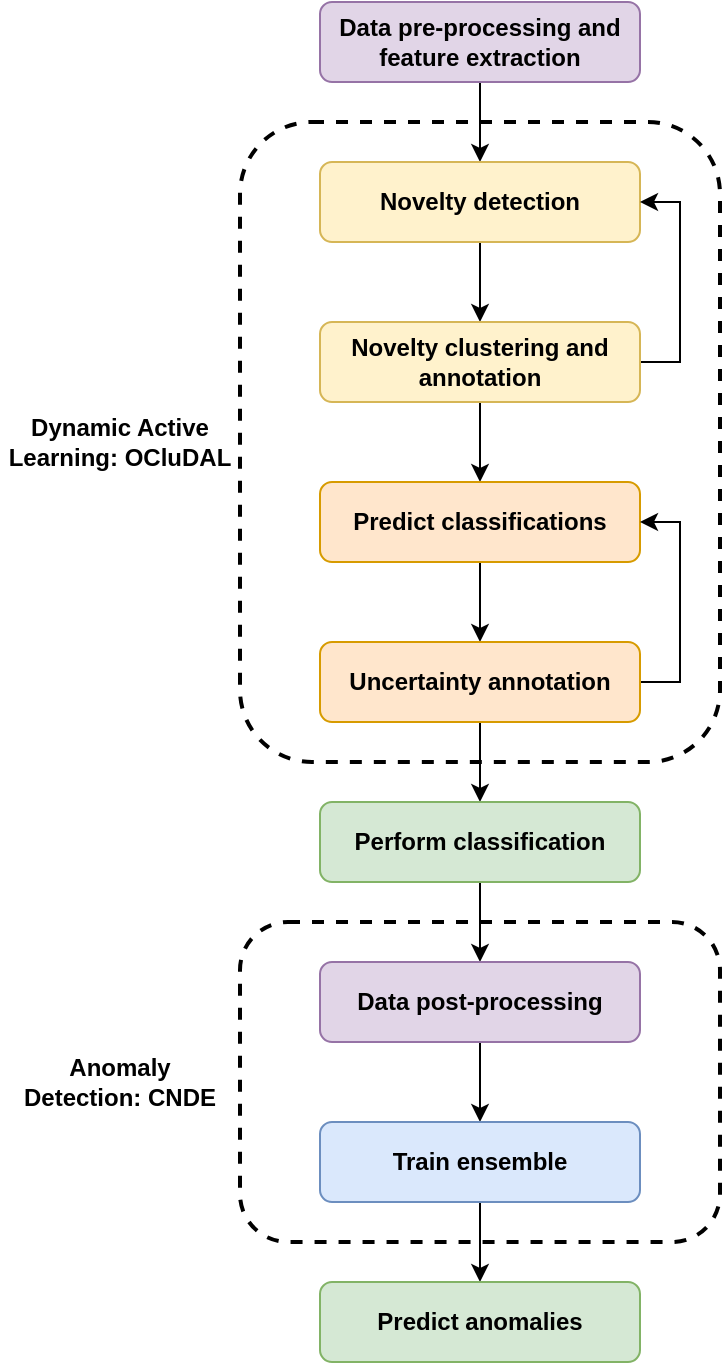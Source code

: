 <mxfile version="21.0.8" type="github">
  <diagram name="Page-1" id="LFSzCcOkwn5fy_SzWpoG">
    <mxGraphModel dx="560" dy="821" grid="1" gridSize="10" guides="1" tooltips="1" connect="1" arrows="1" fold="1" page="1" pageScale="1" pageWidth="827" pageHeight="1169" math="0" shadow="0">
      <root>
        <mxCell id="0" />
        <mxCell id="1" parent="0" />
        <mxCell id="9-J86cphxurWLW8eX2XV-5" value="" style="edgeStyle=orthogonalEdgeStyle;rounded=0;orthogonalLoop=1;jettySize=auto;html=1;" edge="1" parent="1" source="9-J86cphxurWLW8eX2XV-1" target="9-J86cphxurWLW8eX2XV-2">
          <mxGeometry relative="1" as="geometry" />
        </mxCell>
        <mxCell id="9-J86cphxurWLW8eX2XV-1" value="&lt;div&gt;&lt;b&gt;Data pre-processing and feature extraction&lt;/b&gt;&lt;/div&gt;" style="rounded=1;whiteSpace=wrap;html=1;fillColor=#e1d5e7;strokeColor=#9673a6;" vertex="1" parent="1">
          <mxGeometry x="240" y="160" width="160" height="40" as="geometry" />
        </mxCell>
        <mxCell id="9-J86cphxurWLW8eX2XV-4" value="" style="edgeStyle=orthogonalEdgeStyle;rounded=0;orthogonalLoop=1;jettySize=auto;html=1;" edge="1" parent="1" source="9-J86cphxurWLW8eX2XV-2" target="9-J86cphxurWLW8eX2XV-3">
          <mxGeometry relative="1" as="geometry" />
        </mxCell>
        <mxCell id="9-J86cphxurWLW8eX2XV-2" value="&lt;b&gt;Novelty detection&lt;br&gt;&lt;/b&gt;" style="rounded=1;whiteSpace=wrap;html=1;fillColor=#fff2cc;strokeColor=#d6b656;" vertex="1" parent="1">
          <mxGeometry x="240" y="240" width="160" height="40" as="geometry" />
        </mxCell>
        <mxCell id="9-J86cphxurWLW8eX2XV-8" value="" style="edgeStyle=orthogonalEdgeStyle;rounded=0;orthogonalLoop=1;jettySize=auto;html=1;" edge="1" parent="1" source="9-J86cphxurWLW8eX2XV-3" target="9-J86cphxurWLW8eX2XV-7">
          <mxGeometry relative="1" as="geometry" />
        </mxCell>
        <mxCell id="9-J86cphxurWLW8eX2XV-19" style="edgeStyle=orthogonalEdgeStyle;rounded=0;orthogonalLoop=1;jettySize=auto;html=1;entryX=1;entryY=0.5;entryDx=0;entryDy=0;exitX=1;exitY=0.5;exitDx=0;exitDy=0;" edge="1" parent="1" source="9-J86cphxurWLW8eX2XV-3" target="9-J86cphxurWLW8eX2XV-2">
          <mxGeometry relative="1" as="geometry">
            <Array as="points">
              <mxPoint x="420" y="340" />
              <mxPoint x="420" y="260" />
            </Array>
          </mxGeometry>
        </mxCell>
        <mxCell id="9-J86cphxurWLW8eX2XV-3" value="&lt;b&gt;Novelty clustering and annotation&lt;br&gt;&lt;/b&gt;" style="rounded=1;whiteSpace=wrap;html=1;fillColor=#fff2cc;strokeColor=#d6b656;" vertex="1" parent="1">
          <mxGeometry x="240" y="320" width="160" height="40" as="geometry" />
        </mxCell>
        <mxCell id="9-J86cphxurWLW8eX2XV-11" value="" style="edgeStyle=orthogonalEdgeStyle;rounded=0;orthogonalLoop=1;jettySize=auto;html=1;" edge="1" parent="1" source="9-J86cphxurWLW8eX2XV-7" target="9-J86cphxurWLW8eX2XV-9">
          <mxGeometry relative="1" as="geometry" />
        </mxCell>
        <mxCell id="9-J86cphxurWLW8eX2XV-7" value="&lt;b&gt;Predict classifications&lt;br&gt;&lt;/b&gt;" style="rounded=1;whiteSpace=wrap;html=1;fillColor=#ffe6cc;strokeColor=#d79b00;" vertex="1" parent="1">
          <mxGeometry x="240" y="400" width="160" height="40" as="geometry" />
        </mxCell>
        <mxCell id="9-J86cphxurWLW8eX2XV-15" value="" style="edgeStyle=orthogonalEdgeStyle;rounded=0;orthogonalLoop=1;jettySize=auto;html=1;" edge="1" parent="1" source="9-J86cphxurWLW8eX2XV-9" target="9-J86cphxurWLW8eX2XV-14">
          <mxGeometry relative="1" as="geometry" />
        </mxCell>
        <mxCell id="9-J86cphxurWLW8eX2XV-20" style="edgeStyle=orthogonalEdgeStyle;rounded=0;orthogonalLoop=1;jettySize=auto;html=1;entryX=1;entryY=0.5;entryDx=0;entryDy=0;exitX=1;exitY=0.5;exitDx=0;exitDy=0;" edge="1" parent="1" source="9-J86cphxurWLW8eX2XV-9" target="9-J86cphxurWLW8eX2XV-7">
          <mxGeometry relative="1" as="geometry">
            <Array as="points">
              <mxPoint x="420" y="500" />
              <mxPoint x="420" y="420" />
            </Array>
          </mxGeometry>
        </mxCell>
        <mxCell id="9-J86cphxurWLW8eX2XV-9" value="&lt;b&gt;Uncertainty annotation&lt;br&gt;&lt;/b&gt;" style="rounded=1;whiteSpace=wrap;html=1;fillColor=#ffe6cc;strokeColor=#d79b00;" vertex="1" parent="1">
          <mxGeometry x="240" y="480" width="160" height="40" as="geometry" />
        </mxCell>
        <mxCell id="9-J86cphxurWLW8eX2XV-25" value="" style="edgeStyle=orthogonalEdgeStyle;rounded=0;orthogonalLoop=1;jettySize=auto;html=1;" edge="1" parent="1" source="9-J86cphxurWLW8eX2XV-14" target="9-J86cphxurWLW8eX2XV-16">
          <mxGeometry relative="1" as="geometry" />
        </mxCell>
        <mxCell id="9-J86cphxurWLW8eX2XV-14" value="&lt;b&gt;Perform classification&lt;br&gt;&lt;/b&gt;" style="rounded=1;whiteSpace=wrap;html=1;fillColor=#d5e8d4;strokeColor=#82b366;" vertex="1" parent="1">
          <mxGeometry x="240" y="560" width="160" height="40" as="geometry" />
        </mxCell>
        <mxCell id="9-J86cphxurWLW8eX2XV-26" value="" style="edgeStyle=orthogonalEdgeStyle;rounded=0;orthogonalLoop=1;jettySize=auto;html=1;" edge="1" parent="1" source="9-J86cphxurWLW8eX2XV-16" target="9-J86cphxurWLW8eX2XV-17">
          <mxGeometry relative="1" as="geometry" />
        </mxCell>
        <mxCell id="9-J86cphxurWLW8eX2XV-16" value="&lt;b&gt;Data post-processing&lt;br&gt;&lt;/b&gt;" style="rounded=1;whiteSpace=wrap;html=1;fillColor=#e1d5e7;strokeColor=#9673a6;" vertex="1" parent="1">
          <mxGeometry x="240" y="640" width="160" height="40" as="geometry" />
        </mxCell>
        <mxCell id="9-J86cphxurWLW8eX2XV-27" value="" style="edgeStyle=orthogonalEdgeStyle;rounded=0;orthogonalLoop=1;jettySize=auto;html=1;" edge="1" parent="1" source="9-J86cphxurWLW8eX2XV-17" target="9-J86cphxurWLW8eX2XV-18">
          <mxGeometry relative="1" as="geometry" />
        </mxCell>
        <mxCell id="9-J86cphxurWLW8eX2XV-17" value="&lt;b&gt;Train ensemble&lt;br&gt;&lt;/b&gt;" style="rounded=1;whiteSpace=wrap;html=1;fillColor=#dae8fc;strokeColor=#6c8ebf;" vertex="1" parent="1">
          <mxGeometry x="240" y="720" width="160" height="40" as="geometry" />
        </mxCell>
        <mxCell id="9-J86cphxurWLW8eX2XV-18" value="&lt;b&gt;Predict anomalies&lt;br&gt;&lt;/b&gt;" style="rounded=1;whiteSpace=wrap;html=1;fillColor=#d5e8d4;strokeColor=#82b366;" vertex="1" parent="1">
          <mxGeometry x="240" y="800" width="160" height="40" as="geometry" />
        </mxCell>
        <mxCell id="9-J86cphxurWLW8eX2XV-23" value="&lt;b&gt;Dynamic Active Learning: OCluDAL&lt;br&gt;&lt;/b&gt;" style="text;html=1;strokeColor=none;fillColor=none;align=center;verticalAlign=middle;whiteSpace=wrap;rounded=0;" vertex="1" parent="1">
          <mxGeometry x="80" y="365" width="120" height="30" as="geometry" />
        </mxCell>
        <mxCell id="9-J86cphxurWLW8eX2XV-24" value="" style="rounded=1;whiteSpace=wrap;html=1;fillColor=none;dashed=1;strokeWidth=2;" vertex="1" parent="1">
          <mxGeometry x="200" y="620" width="240" height="160" as="geometry" />
        </mxCell>
        <mxCell id="9-J86cphxurWLW8eX2XV-29" value="&lt;div&gt;&lt;b&gt;Anomaly Detection:&lt;/b&gt;&lt;b&gt; CNDE&lt;/b&gt;&lt;/div&gt;" style="text;html=1;strokeColor=none;fillColor=none;align=center;verticalAlign=middle;whiteSpace=wrap;rounded=0;" vertex="1" parent="1">
          <mxGeometry x="90" y="685" width="100" height="30" as="geometry" />
        </mxCell>
        <mxCell id="9-J86cphxurWLW8eX2XV-30" value="" style="rounded=1;whiteSpace=wrap;html=1;fillColor=none;dashed=1;strokeWidth=2;" vertex="1" parent="1">
          <mxGeometry x="200" y="220" width="240" height="320" as="geometry" />
        </mxCell>
      </root>
    </mxGraphModel>
  </diagram>
</mxfile>
